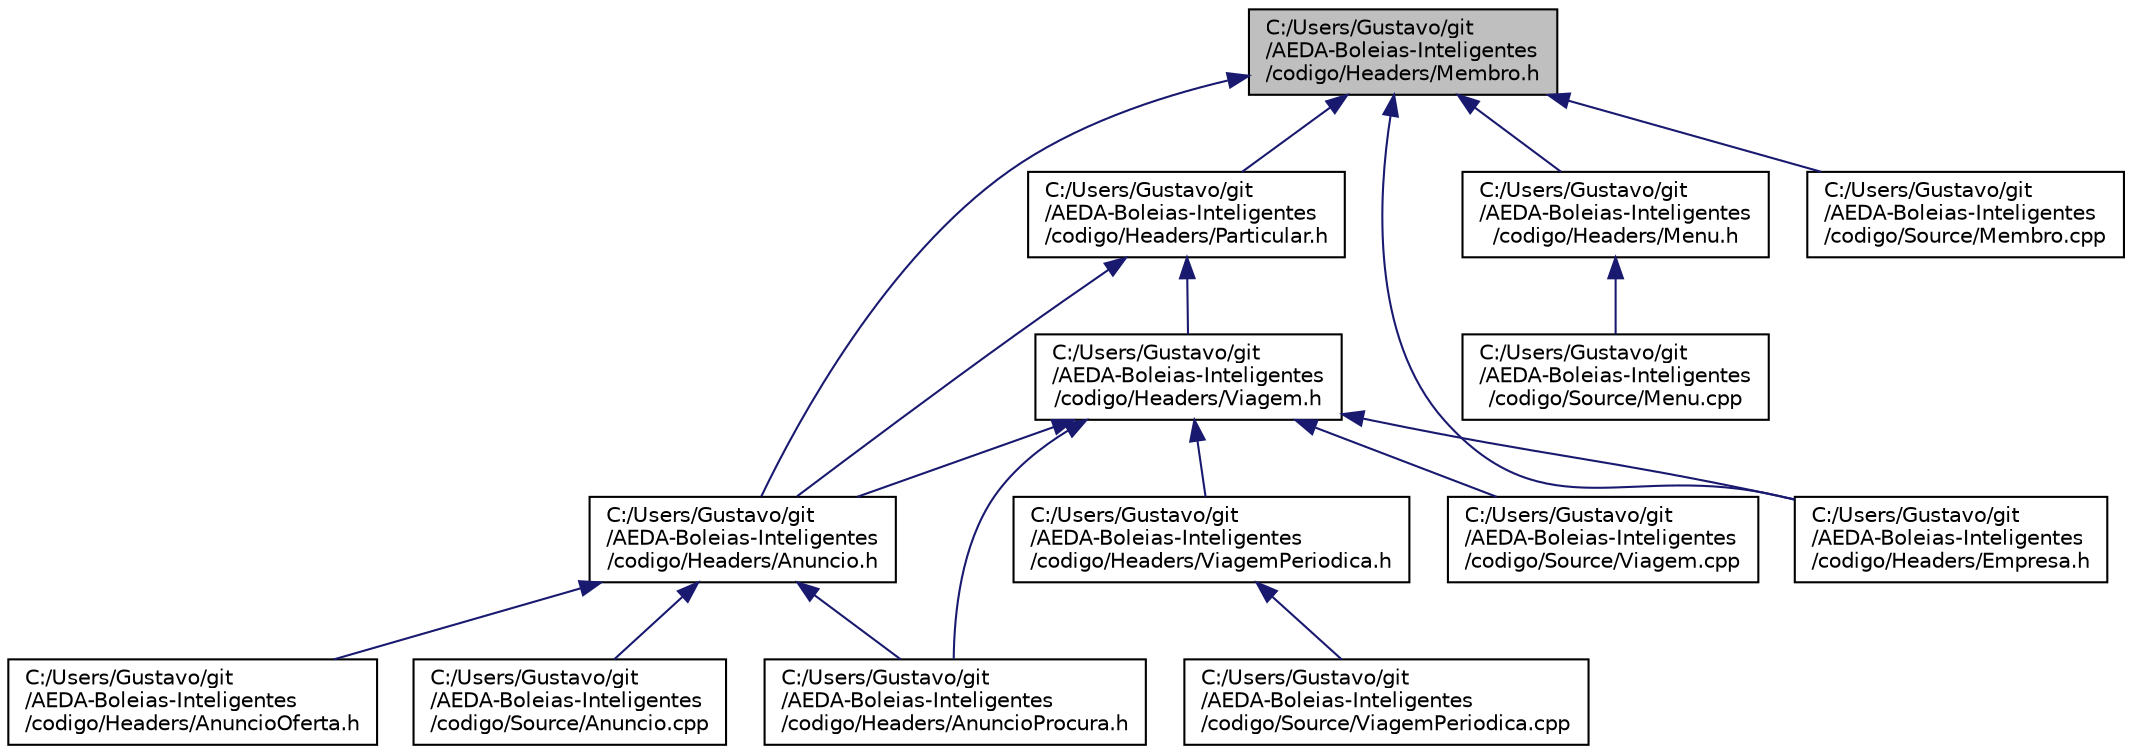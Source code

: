 digraph "C:/Users/Gustavo/git/AEDA-Boleias-Inteligentes/codigo/Headers/Membro.h"
{
  edge [fontname="Helvetica",fontsize="10",labelfontname="Helvetica",labelfontsize="10"];
  node [fontname="Helvetica",fontsize="10",shape=record];
  Node1 [label="C:/Users/Gustavo/git\l/AEDA-Boleias-Inteligentes\l/codigo/Headers/Membro.h",height=0.2,width=0.4,color="black", fillcolor="grey75", style="filled", fontcolor="black"];
  Node1 -> Node2 [dir="back",color="midnightblue",fontsize="10",style="solid"];
  Node2 [label="C:/Users/Gustavo/git\l/AEDA-Boleias-Inteligentes\l/codigo/Headers/Anuncio.h",height=0.2,width=0.4,color="black", fillcolor="white", style="filled",URL="$_anuncio_8h.html"];
  Node2 -> Node3 [dir="back",color="midnightblue",fontsize="10",style="solid"];
  Node3 [label="C:/Users/Gustavo/git\l/AEDA-Boleias-Inteligentes\l/codigo/Headers/AnuncioOferta.h",height=0.2,width=0.4,color="black", fillcolor="white", style="filled",URL="$_anuncio_oferta_8h.html"];
  Node2 -> Node4 [dir="back",color="midnightblue",fontsize="10",style="solid"];
  Node4 [label="C:/Users/Gustavo/git\l/AEDA-Boleias-Inteligentes\l/codigo/Headers/AnuncioProcura.h",height=0.2,width=0.4,color="black", fillcolor="white", style="filled",URL="$_anuncio_procura_8h.html"];
  Node2 -> Node5 [dir="back",color="midnightblue",fontsize="10",style="solid"];
  Node5 [label="C:/Users/Gustavo/git\l/AEDA-Boleias-Inteligentes\l/codigo/Source/Anuncio.cpp",height=0.2,width=0.4,color="black", fillcolor="white", style="filled",URL="$_anuncio_8cpp.html"];
  Node1 -> Node6 [dir="back",color="midnightblue",fontsize="10",style="solid"];
  Node6 [label="C:/Users/Gustavo/git\l/AEDA-Boleias-Inteligentes\l/codigo/Headers/Particular.h",height=0.2,width=0.4,color="black", fillcolor="white", style="filled",URL="$_particular_8h.html"];
  Node6 -> Node2 [dir="back",color="midnightblue",fontsize="10",style="solid"];
  Node6 -> Node7 [dir="back",color="midnightblue",fontsize="10",style="solid"];
  Node7 [label="C:/Users/Gustavo/git\l/AEDA-Boleias-Inteligentes\l/codigo/Headers/Viagem.h",height=0.2,width=0.4,color="black", fillcolor="white", style="filled",URL="$_viagem_8h.html"];
  Node7 -> Node2 [dir="back",color="midnightblue",fontsize="10",style="solid"];
  Node7 -> Node4 [dir="back",color="midnightblue",fontsize="10",style="solid"];
  Node7 -> Node8 [dir="back",color="midnightblue",fontsize="10",style="solid"];
  Node8 [label="C:/Users/Gustavo/git\l/AEDA-Boleias-Inteligentes\l/codigo/Headers/Empresa.h",height=0.2,width=0.4,color="black", fillcolor="white", style="filled",URL="$_empresa_8h.html"];
  Node7 -> Node9 [dir="back",color="midnightblue",fontsize="10",style="solid"];
  Node9 [label="C:/Users/Gustavo/git\l/AEDA-Boleias-Inteligentes\l/codigo/Headers/ViagemPeriodica.h",height=0.2,width=0.4,color="black", fillcolor="white", style="filled",URL="$_viagem_periodica_8h.html"];
  Node9 -> Node10 [dir="back",color="midnightblue",fontsize="10",style="solid"];
  Node10 [label="C:/Users/Gustavo/git\l/AEDA-Boleias-Inteligentes\l/codigo/Source/ViagemPeriodica.cpp",height=0.2,width=0.4,color="black", fillcolor="white", style="filled",URL="$_viagem_periodica_8cpp.html"];
  Node7 -> Node11 [dir="back",color="midnightblue",fontsize="10",style="solid"];
  Node11 [label="C:/Users/Gustavo/git\l/AEDA-Boleias-Inteligentes\l/codigo/Source/Viagem.cpp",height=0.2,width=0.4,color="black", fillcolor="white", style="filled",URL="$_viagem_8cpp.html"];
  Node1 -> Node8 [dir="back",color="midnightblue",fontsize="10",style="solid"];
  Node1 -> Node12 [dir="back",color="midnightblue",fontsize="10",style="solid"];
  Node12 [label="C:/Users/Gustavo/git\l/AEDA-Boleias-Inteligentes\l/codigo/Headers/Menu.h",height=0.2,width=0.4,color="black", fillcolor="white", style="filled",URL="$_menu_8h.html"];
  Node12 -> Node13 [dir="back",color="midnightblue",fontsize="10",style="solid"];
  Node13 [label="C:/Users/Gustavo/git\l/AEDA-Boleias-Inteligentes\l/codigo/Source/Menu.cpp",height=0.2,width=0.4,color="black", fillcolor="white", style="filled",URL="$_menu_8cpp.html"];
  Node1 -> Node14 [dir="back",color="midnightblue",fontsize="10",style="solid"];
  Node14 [label="C:/Users/Gustavo/git\l/AEDA-Boleias-Inteligentes\l/codigo/Source/Membro.cpp",height=0.2,width=0.4,color="black", fillcolor="white", style="filled",URL="$_membro_8cpp.html"];
}
